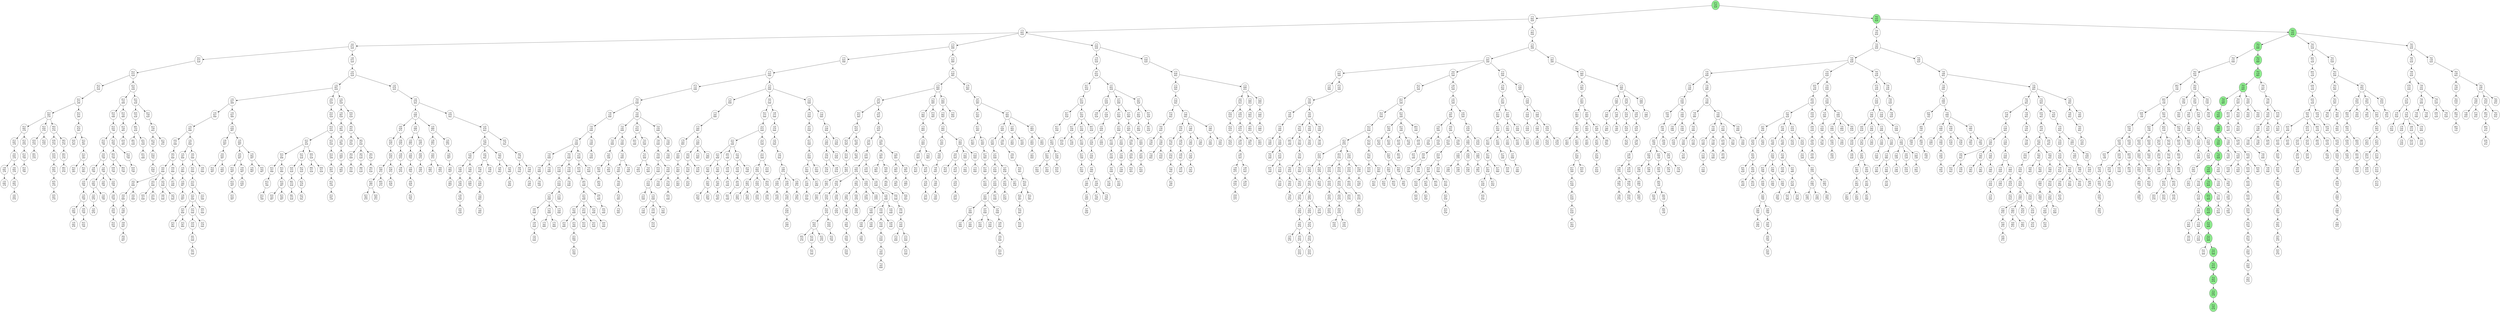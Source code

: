 digraph {
	"073
165
428
" -> "173
065
428
"
	"173
065
428
" -> "173
605
428
"
	"173
065
428
" -> "173
465
028
"
	"173
605
428
" -> "103
675
428
"
	"103
675
428
" -> "013
675
428
"
	"073
165
428
" -> "703
165
428
"
	"103
675
428
" -> "130
675
428
"
	"173
605
428
" -> "173
625
408
"
	"703
165
428
" -> "730
165
428
"
	"173
625
408
" -> "173
625
048
"
	"173
625
048
" -> "173
025
648
"
	"173
465
028
" -> "173
465
208
"
	"703
165
428
" -> "763
105
428
"
	"013
675
428
" -> "613
075
428
"
	"173
605
428
" -> "173
650
428
"
	"763
105
428
" -> "763
125
408
"
	"173
625
408
" -> "173
625
480
"
	"173
465
208
" -> "173
405
268
"
	"130
675
428
" -> "135
670
428
"
	"173
405
268
" -> "173
045
268
"
	"173
025
648
" -> "073
125
648
"
	"173
405
268
" -> "103
475
268
"
	"103
475
268
" -> "013
475
268
"
	"730
165
428
" -> "735
160
428
"
	"103
475
268
" -> "130
475
268
"
	"763
105
428
" -> "763
015
428
"
	"613
075
428
" -> "613
475
028
"
	"173
025
648
" -> "173
205
648
"
	"173
045
268
" -> "173
245
068
"
	"173
205
648
" -> "173
245
608
"
	"173
205
648
" -> "103
275
648
"
	"103
275
648
" -> "013
275
648
"
	"763
015
428
" -> "063
715
428
"
	"763
125
408
" -> "763
125
048
"
	"173
650
428
" -> "170
653
428
"
	"103
275
648
" -> "130
275
648
"
	"763
015
428
" -> "763
415
028
"
	"013
275
648
" -> "213
075
648
"
	"073
125
648
" -> "703
125
648
"
	"063
715
428
" -> "603
715
428
"
	"613
075
428
" -> "613
705
428
"
	"703
125
648
" -> "730
125
648
"
	"603
715
428
" -> "630
715
428
"
	"135
670
428
" -> "135
607
428
"
	"613
705
428
" -> "613
725
408
"
	"173
465
208
" -> "173
465
280
"
	"013
475
268
" -> "413
075
268
"
	"173
045
268
" -> "073
145
268
"
	"135
607
428
" -> "135
627
408
"
	"763
105
428
" -> "763
150
428
"
	"703
125
648
" -> "723
105
648
"
	"413
075
268
" -> "413
275
068
"
	"173
650
428
" -> "173
658
420
"
	"170
653
428
" -> "107
653
428
"
	"723
105
648
" -> "723
145
608
"
	"413
275
068
" -> "413
275
608
"
	"107
653
428
" -> "017
653
428
"
	"413
275
608
" -> "413
205
678
"
	"735
160
428
" -> "735
106
428
"
	"763
125
408
" -> "763
125
480
"
	"173
625
480
" -> "173
620
485
"
	"613
725
408
" -> "613
725
048
"
	"613
475
028
" -> "613
475
208
"
	"135
607
428
" -> "105
637
428
"
	"135
670
428
" -> "135
678
420
"
	"613
475
208
" -> "613
405
278
"
	"105
637
428
" -> "015
637
428
"
	"413
205
678
" -> "413
025
678
"
	"613
405
278
" -> "613
045
278
"
	"173
405
268
" -> "173
450
268
"
	"613
045
278
" -> "013
645
278
"
	"735
106
428
" -> "735
126
408
"
	"735
160
428
" -> "735
168
420
"
	"135
627
408
" -> "135
627
048
"
	"130
475
268
" -> "135
470
268
"
	"135
627
048
" -> "135
027
648
"
	"763
125
048
" -> "763
025
148
"
	"613
045
278
" -> "613
245
078
"
	"173
205
648
" -> "173
250
648
"
	"173
245
608
" -> "173
245
680
"
	"723
105
648
" -> "723
015
648
"
	"763
415
028
" -> "763
415
208
"
	"763
025
148
" -> "063
725
148
"
	"735
106
428
" -> "735
016
428
"
	"735
106
428
" -> "705
136
428
"
	"763
150
428
" -> "760
153
428
"
	"213
075
648
" -> "213
705
648
"
	"723
015
648
" -> "023
715
648
"
	"213
705
648
" -> "213
745
608
"
	"413
025
678
" -> "013
425
678
"
	"173
620
485
" -> "173
602
485
"
	"130
275
648
" -> "135
270
648
"
	"173
602
485
" -> "103
672
485
"
	"613
725
048
" -> "613
025
748
"
	"173
658
420
" -> "173
658
402
"
	"103
672
485
" -> "013
672
485
"
	"613
025
748
" -> "013
625
748
"
	"073
145
268
" -> "703
145
268
"
	"735
016
428
" -> "035
716
428
"
	"735
126
408
" -> "735
126
048
"
	"173
450
268
" -> "170
453
268
"
	"135
678
420
" -> "135
678
402
"
	"173
620
485
" -> "170
623
485
"
	"103
672
485
" -> "130
672
485
"
	"135
678
402
" -> "135
608
472
"
	"130
672
485
" -> "132
670
485
"
	"132
670
485
" -> "132
675
480
"
	"132
675
480
" -> "132
675
408
"
	"132
675
408
" -> "132
605
478
"
	"735
168
420
" -> "735
168
402
"
	"135
607
428
" -> "135
067
428
"
	"413
075
268
" -> "413
705
268
"
	"703
145
268
" -> "730
145
268
"
	"735
016
428
" -> "735
416
028
"
	"213
075
648
" -> "213
675
048
"
	"173
250
648
" -> "170
253
648
"
	"173
658
402
" -> "173
658
042
"
	"173
658
042
" -> "173
058
642
"
	"613
705
428
" -> "613
750
428
"
	"063
725
148
" -> "603
725
148
"
	"705
136
428
" -> "075
136
428
"
	"035
716
428
" -> "305
716
428
"
	"107
653
428
" -> "157
603
428
"
	"305
716
428
" -> "315
706
428
"
	"157
603
428
" -> "157
630
428
"
	"132
605
478
" -> "102
635
478
"
	"135
608
472
" -> "105
638
472
"
	"132
675
408
" -> "132
675
048
"
	"102
635
478
" -> "012
635
478
"
	"105
638
472
" -> "015
638
472
"
	"132
675
048
" -> "132
075
648
"
	"135
678
402
" -> "135
678
042
"
	"135
678
042
" -> "135
078
642
"
	"730
125
648
" -> "735
120
648
"
	"157
630
428
" -> "150
637
428
"
	"603
725
148
" -> "630
725
148
"
	"315
706
428
" -> "315
760
428
"
	"735
168
402
" -> "735
168
042
"
	"135
067
428
" -> "135
467
028
"
	"315
760
428
" -> "310
765
428
"
	"613
725
408
" -> "613
725
480
"
	"173
465
280
" -> "173
460
285
"
	"630
715
428
" -> "635
710
428
"
	"315
706
428
" -> "315
726
408
"
	"157
603
428
" -> "157
623
408
"
	"735
168
402
" -> "735
108
462
"
	"135
470
268
" -> "135
407
268
"
	"135
027
648
" -> "035
127
648
"
	"135
407
268
" -> "135
047
268
"
	"135
627
408
" -> "135
627
480
"
	"763
150
428
" -> "763
158
420
"
	"413
275
608
" -> "413
275
680
"
	"723
145
608
" -> "723
145
068
"
	"723
145
608
" -> "723
145
680
"
	"413
205
678
" -> "403
215
678
"
	"315
706
428
" -> "315
076
428
"
	"413
205
678
" -> "413
250
678
"
	"315
076
428
" -> "015
376
428
"
	"603
725
148
" -> "623
705
148
"
	"075
136
428
" -> "175
036
428
"
	"623
705
148
" -> "623
745
108
"
	"175
036
428
" -> "175
306
428
"
	"723
105
648
" -> "723
150
648
"
	"175
306
428
" -> "105
376
428
"
	"017
653
428
" -> "617
053
428
"
	"763
125
480
" -> "763
120
485
"
	"705
136
428
" -> "750
136
428
"
	"173
602
485
" -> "173
062
485
"
	"135
027
648
" -> "135
207
648
"
	"175
306
428
" -> "175
360
428
"
	"175
306
428
" -> "175
326
408
"
	"135
207
648
" -> "135
247
608
"
	"175
360
428
" -> "170
365
428
"
	"135
047
268
" -> "135
247
068
"
	"403
215
678
" -> "430
215
678
"
	"735
108
462
" -> "705
138
462
"
	"157
623
408
" -> "157
623
048
"
	"735
108
462
" -> "735
018
462
"
	"157
623
048
" -> "157
023
648
"
	"413
025
678
" -> "413
625
078
"
	"315
726
408
" -> "315
726
048
"
	"613
405
278
" -> "613
450
278
"
	"613
405
278
" -> "603
415
278
"
	"613
475
208
" -> "613
475
280
"
	"013
645
278
" -> "103
645
278
"
	"613
750
428
" -> "610
753
428
"
	"735
120
648
" -> "735
102
648
"
	"015
637
428
" -> "615
037
428
"
	"735
102
648
" -> "735
142
608
"
	"615
037
428
" -> "615
307
428
"
	"170
623
485
" -> "107
623
485
"
	"170
453
268
" -> "107
453
268
"
	"173
450
268
" -> "173
458
260
"
	"107
623
485
" -> "017
623
485
"
	"107
453
268
" -> "017
453
268
"
	"173
658
402
" -> "173
608
452
"
	"173
608
452
" -> "103
678
452
"
	"103
678
452
" -> "013
678
452
"
	"173
602
485
" -> "173
682
405
"
	"760
153
428
" -> "706
153
428
"
	"735
126
408
" -> "735
126
480
"
	"763
025
148
" -> "763
205
148
"
	"763
205
148
" -> "763
245
108
"
	"103
645
278
" -> "130
645
278
"
	"735
018
462
" -> "035
718
462
"
	"135
407
268
" -> "105
437
268
"
	"035
127
648
" -> "305
127
648
"
	"135
470
268
" -> "135
478
260
"
	"603
415
278
" -> "630
415
278
"
	"173
460
285
" -> "170
463
285
"
	"132
670
485
" -> "132
607
485
"
	"132
605
478
" -> "132
065
478
"
	"105
437
268
" -> "015
437
268
"
	"135
627
480
" -> "135
620
487
"
	"135
608
472
" -> "135
068
472
"
	"103
678
452
" -> "130
678
452
"
	"135
608
472
" -> "135
680
472
"
	"135
620
487
" -> "130
625
487
"
	"615
307
428
" -> "615
327
408
"
	"135
680
472
" -> "130
685
472
"
	"135
680
472
" -> "135
682
470
"
	"413
705
268
" -> "413
765
208
"
	"135
067
428
" -> "035
167
428
"
	"763
205
148
" -> "703
265
148
"
	"170
253
648
" -> "107
253
648
"
	"617
053
428
" -> "617
453
028
"
	"723
015
648
" -> "723
615
048
"
	"173
245
680
" -> "173
240
685
"
	"175
036
428
" -> "175
436
028
"
	"315
076
428
" -> "315
476
028
"
	"623
705
148
" -> "623
075
148
"
	"403
215
678
" -> "043
215
678
"
	"173
250
648
" -> "173
258
640
"
	"613
245
078
" -> "613
245
708
"
	"107
253
648
" -> "017
253
648
"
	"623
075
148
" -> "023
675
148
"
	"613
025
748
" -> "613
205
748
"
	"763
415
208
" -> "763
415
280
"
	"735
126
048
" -> "735
026
148
"
	"763
415
208
" -> "763
405
218
"
	"703
265
148
" -> "730
265
148
"
	"763
405
218
" -> "763
045
218
"
	"763
158
420
" -> "763
158
402
"
	"763
120
485
" -> "763
102
485
"
	"615
037
428
" -> "615
437
028
"
	"173
058
642
" -> "073
158
642
"
	"735
102
648
" -> "705
132
648
"
	"735
102
648
" -> "735
012
648
"
	"213
745
608
" -> "213
745
068
"
	"213
705
648
" -> "203
715
648
"
	"213
705
648
" -> "213
750
648
"
	"175
326
408
" -> "175
326
048
"
	"173
062
485
" -> "173
462
085
"
	"135
207
648
" -> "105
237
648
"
	"723
150
648
" -> "720
153
648
"
	"623
745
108
" -> "623
745
018
"
	"413
250
678
" -> "410
253
678
"
	"735
018
462
" -> "735
418
062
"
	"013
672
485
" -> "613
072
485
"
	"315
726
048
" -> "315
026
748
"
	"105
237
648
" -> "015
237
648
"
	"720
153
648
" -> "702
153
648
"
	"735
418
062
" -> "735
418
602
"
	"315
026
748
" -> "015
326
748
"
	"013
625
748
" -> "103
625
748
"
	"623
075
148
" -> "623
175
048
"
	"013
425
678
" -> "103
425
678
"
	"213
745
608
" -> "213
745
680
"
	"213
675
048
" -> "213
675
408
"
	"107
623
485
" -> "127
603
485
"
	"173
682
405
" -> "173
682
045
"
	"213
675
408
" -> "213
605
478
"
	"127
603
485
" -> "127
630
485
"
	"173
682
045
" -> "173
082
645
"
	"135
270
648
" -> "135
278
640
"
	"127
630
485
" -> "127
635
480
"
	"615
307
428
" -> "615
370
428
"
	"127
635
480
" -> "127
635
408
"
	"615
370
428
" -> "610
375
428
"
	"703
145
268
" -> "743
105
268
"
	"763
120
485
" -> "760
123
485
"
	"735
416
028
" -> "735
416
208
"
	"157
603
428
" -> "157
063
428
"
	"305
716
428
" -> "350
716
428
"
	"763
102
485
" -> "703
162
485
"
	"735
026
148
" -> "035
726
148
"
	"763
405
218
" -> "703
465
218
"
	"763
045
218
" -> "063
745
218
"
	"413
765
208
" -> "413
765
028
"
	"613
450
278
" -> "610
453
278
"
	"705
138
462
" -> "075
138
462
"
	"035
718
462
" -> "305
718
462
"
	"135
620
487
" -> "135
602
487
"
	"135
078
642
" -> "135
708
642
"
	"105
638
472
" -> "150
638
472
"
	"132
075
648
" -> "132
705
648
"
	"305
718
462
" -> "315
708
462
"
	"132
705
648
" -> "132
745
608
"
	"127
630
485
" -> "120
637
485
"
	"135
708
642
" -> "135
748
602
"
	"120
637
485
" -> "102
637
485
"
	"132
075
648
" -> "032
175
648
"
	"102
637
485
" -> "012
637
485
"
	"135
078
642
" -> "035
178
642
"
	"103
625
748
" -> "130
625
748
"
	"103
425
678
" -> "130
425
678
"
	"203
715
648
" -> "230
715
648
"
	"735
012
648
" -> "035
712
648
"
	"132
605
478
" -> "132
650
478
"
	"135
068
472
" -> "135
468
072
"
	"615
327
408
" -> "615
327
048
"
	"132
065
478
" -> "132
465
078
"
	"305
127
648
" -> "325
107
648
"
	"325
107
648
" -> "325
147
608
"
	"735
126
480
" -> "735
120
486
"
	"035
167
428
" -> "305
167
428
"
	"730
145
268
" -> "735
140
268
"
	"735
108
462
" -> "735
180
462
"
	"735
120
486
" -> "730
125
486
"
	"735
180
462
" -> "730
185
462
"
	"735
180
462
" -> "735
182
460
"
	"635
710
428
" -> "635
701
428
"
	"703
162
485
" -> "730
162
485
"
	"703
465
218
" -> "730
465
218
"
	"730
162
485
" -> "732
160
485
"
	"413
705
268
" -> "413
750
268
"
	"732
160
485
" -> "732
165
480
"
	"413
705
268
" -> "403
715
268
"
	"732
165
480
" -> "732
165
408
"
	"706
153
428
" -> "076
153
428
"
	"763
045
218
" -> "763
245
018
"
	"135
467
028
" -> "135
467
208
"
	"135
047
268
" -> "035
147
268
"
	"403
715
268
" -> "430
715
268
"
	"635
701
428
" -> "635
721
408
"
	"763
102
485
" -> "763
012
485
"
	"763
158
402
" -> "763
158
042
"
	"703
265
148
" -> "073
265
148
"
	"213
745
068
" -> "213
045
768
"
	"127
635
408
" -> "127
635
048
"
	"103
625
748
" -> "123
605
748
"
	"127
635
048
" -> "127
035
648
"
	"123
605
748
" -> "123
645
708
"
	"127
035
648
" -> "127
305
648
"
	"123
645
708
" -> "123
645
078
"
	"127
305
648
" -> "127
345
608
"
	"123
645
078
" -> "123
045
678
"
	"623
745
018
" -> "623
045
718
"
	"613
072
485
" -> "613
472
085
"
	"623
045
718
" -> "023
645
718
"
	"173
058
642
" -> "173
508
642
"
	"017
253
648
" -> "217
053
648
"
	"173
508
642
" -> "103
578
642
"
	"173
508
642
" -> "173
548
602
"
	"103
578
642
" -> "013
578
642
"
	"173
240
685
" -> "170
243
685
"
	"043
215
678
" -> "243
015
678
"
	"103
425
678
" -> "123
405
678
"
	"603
415
278
" -> "063
415
278
"
	"413
765
028
" -> "413
065
728
"
	"105
376
428
" -> "150
376
428
"
	"763
012
485
" -> "063
712
485
"
	"170
365
428
" -> "107
365
428
"
	"173
460
285
" -> "173
406
285
"
	"107
365
428
" -> "017
365
428
"
	"173
406
285
" -> "173
046
285
"
	"173
406
285
" -> "103
476
285
"
	"743
105
268
" -> "743
015
268
"
	"103
476
285
" -> "013
476
285
"
	"613
750
428
" -> "613
758
420
"
	"735
168
042
" -> "735
068
142
"
	"157
063
428
" -> "157
463
028
"
	"035
726
148
" -> "305
726
148
"
	"157
630
428
" -> "157
638
420
"
	"132
705
648
" -> "102
735
648
"
	"075
138
462
" -> "175
038
462
"
	"103
578
642
" -> "130
578
642
"
	"102
735
648
" -> "012
735
648
"
	"175
038
462
" -> "175
308
462
"
	"012
635
478
" -> "612
035
478
"
	"032
175
648
" -> "302
175
648
"
	"175
308
462
" -> "105
378
462
"
	"612
035
478
" -> "612
305
478
"
	"325
107
648
" -> "325
017
648
"
	"105
378
462
" -> "015
378
462
"
	"035
178
642
" -> "305
178
642
"
	"325
017
648
" -> "025
317
648
"
	"315
708
462
" -> "315
078
462
"
	"325
107
648
" -> "325
170
648
"
	"135
602
487
" -> "105
632
487
"
	"325
170
648
" -> "320
175
648
"
	"105
632
487
" -> "015
632
487
"
	"135
708
642
" -> "105
738
642
"
	"102
635
478
" -> "120
635
478
"
	"105
738
642
" -> "015
738
642
"
	"015
638
472
" -> "615
038
472
"
	"702
153
648
" -> "072
153
648
"
	"615
038
472
" -> "615
308
472
"
	"213
750
648
" -> "210
753
648
"
	"015
237
648
" -> "215
037
648
"
	"705
132
648
" -> "075
132
648
"
	"215
037
648
" -> "215
307
648
"
	"035
712
648
" -> "305
712
648
"
	"215
307
648
" -> "215
347
608
"
	"305
712
648
" -> "315
702
648
"
	"315
702
648
" -> "315
742
608
"
	"735
068
142
" -> "035
768
142
"
	"732
165
408
" -> "732
105
468
"
	"732
165
408
" -> "732
165
048
"
	"315
760
428
" -> "315
768
420
"
	"310
765
428
" -> "301
765
428
"
	"157
023
648
" -> "057
123
648
"
	"735
120
648
" -> "735
128
640
"
	"630
725
148
" -> "635
720
148
"
	"063
745
218
" -> "603
745
218
"
	"017
453
268
" -> "417
053
268
"
	"103
476
285
" -> "130
476
285
"
	"743
015
268
" -> "043
715
268
"
	"705
138
462
" -> "750
138
462
"
	"173
062
485
" -> "073
162
485
"
	"157
623
408
" -> "157
623
480
"
	"173
682
405
" -> "173
682
450
"
	"635
701
428
" -> "635
071
428
"
	"635
071
428
" -> "035
671
428
"
	"735
120
486
" -> "735
102
486
"
	"635
701
428
" -> "605
731
428
"
	"613
725
480
" -> "613
720
485
"
	"703
465
218
" -> "073
465
218
"
	"315
726
408
" -> "315
726
480
"
	"076
153
428
" -> "176
053
428
"
	"635
710
428
" -> "635
718
420
"
	"107
453
268
" -> "157
403
268
"
	"173
608
452
" -> "173
680
452
"
	"170
463
285
" -> "107
463
285
"
	"173
608
452
" -> "173
068
452
"
	"157
403
268
" -> "157
043
268
"
	"157
403
268
" -> "157
430
268
"
	"107
463
285
" -> "017
463
285
"
	"706
153
428
" -> "756
103
428
"
	"750
136
428
" -> "756
130
428
"
	"035
147
268
" -> "305
147
268
"
	"413
750
268
" -> "410
753
268
"
	"635
721
408
" -> "635
721
048
"
	"135
068
472
" -> "035
168
472
"
	"305
127
648
" -> "350
127
648
"
	"105
437
268
" -> "150
437
268
"
	"132
607
485
" -> "132
067
485
"
	"132
065
478
" -> "032
165
478
"
	"132
607
485
" -> "132
687
405
"
	"015
437
268
" -> "415
037
268
"
	"603
745
218
" -> "630
745
218
"
	"415
037
268
" -> "415
307
268
"
	"743
015
268
" -> "743
215
068
"
	"173
046
285
" -> "173
246
085
"
	"763
012
485
" -> "763
412
085
"
	"723
145
068
" -> "723
045
168
"
	"743
215
068
" -> "743
215
608
"
	"756
103
428
" -> "756
123
408
"
	"305
726
148
" -> "325
706
148
"
	"073
158
642
" -> "703
158
642
"
	"157
023
648
" -> "157
203
648
"
	"735
068
142
" -> "735
608
142
"
	"617
053
428
" -> "617
503
428
"
	"413
065
728
" -> "413
605
728
"
	"723
615
048
" -> "723
615
408
"
	"623
705
148
" -> "623
750
148
"
	"413
065
728
" -> "013
465
728
"
	"723
150
648
" -> "723
158
640
"
	"413
275
680
" -> "413
270
685
"
	"735
418
602
" -> "735
418
620
"
	"073
265
148
" -> "273
065
148
"
	"623
745
108
" -> "623
745
180
"
	"735
418
620
" -> "735
410
628
"
	"173
258
640
" -> "173
258
604
"
	"157
043
268
" -> "157
243
068
"
	"325
706
148
" -> "325
746
108
"
	"735
410
628
" -> "730
415
628
"
	"157
203
648
" -> "157
230
648
"
	"157
243
068
" -> "157
243
608
"
	"735
608
142
" -> "735
648
102
"
	"617
503
428
" -> "617
530
428
"
	"723
045
168
" -> "023
745
168
"
	"417
053
268
" -> "417
253
068
"
	"723
145
680
" -> "723
140
685
"
	"413
250
678
" -> "413
258
670
"
	"417
253
068
" -> "417
253
608
"
	"763
102
485
" -> "763
182
405
"
	"763
158
402
" -> "763
108
452
"
	"075
132
648
" -> "175
032
648
"
	"215
307
648
" -> "215
370
648
"
	"615
038
472
" -> "615
438
072
"
	"072
153
648
" -> "172
053
648
"
	"612
035
478
" -> "612
435
078
"
	"175
038
462
" -> "175
438
062
"
	"315
078
462
" -> "315
478
062
"
	"315
702
648
" -> "315
072
648
"
	"175
032
648
" -> "175
302
648
"
	"215
370
648
" -> "210
375
648
"
	"175
438
062
" -> "175
438
602
"
	"315
478
062
" -> "315
478
602
"
	"315
072
648
" -> "015
372
648
"
	"175
302
648
" -> "105
372
648
"
	"175
302
648
" -> "175
342
608
"
	"315
478
602
" -> "315
408
672
"
	"315
408
672
" -> "315
048
672
"
	"315
048
672
" -> "015
348
672
"
	"705
132
648
" -> "750
132
648
"
	"017
623
485
" -> "617
023
485
"
	"613
758
420
" -> "613
758
402
"
	"617
453
028
" -> "617
453
208
"
	"130
685
472
" -> "103
685
472
"
	"103
645
278
" -> "143
605
278
"
	"105
237
648
" -> "150
237
648
"
	"175
436
028
" -> "175
436
208
"
	"013
678
452
" -> "613
078
452
"
	"615
307
428
" -> "605
317
428
"
	"035
768
142
" -> "305
768
142
"
	"635
720
148
" -> "635
702
148
"
	"430
215
678
" -> "435
210
678
"
	"157
638
420
" -> "157
638
402
"
	"175
326
408
" -> "175
326
480
"
	"135
247
608
" -> "135
247
680
"
	"732
105
468
" -> "702
135
468
"
	"035
671
428
" -> "305
671
428
"
	"613
475
280
" -> "613
470
285
"
	"127
635
408
" -> "127
605
438
"
	"613
450
278
" -> "613
458
270
"
	"213
605
478
" -> "213
065
478
"
	"613
072
485
" -> "613
702
485
"
	"127
603
485
" -> "127
063
485
"
	"315
476
028
" -> "315
476
208
"
	"135
278
640
" -> "135
278
604
"
	"063
712
485
" -> "603
712
485
"
	"135
748
602
" -> "135
748
620
"
	"315
476
208
" -> "315
406
278
"
	"135
278
604
" -> "135
208
674
"
	"635
702
148
" -> "635
742
108
"
	"135
748
620
" -> "135
740
628
"
	"315
406
278
" -> "315
046
278
"
	"735
142
608
" -> "735
142
068
"
	"135
740
628
" -> "130
745
628
"
	"315
046
278
" -> "015
346
278
"
	"413
625
078
" -> "413
625
708
"
	"130
625
487
" -> "103
625
487
"
	"273
065
148
" -> "273
165
048
"
	"103
685
472
" -> "013
685
472
"
	"103
625
487
" -> "013
625
487
"
	"750
132
648
" -> "752
130
648
"
	"173
082
645
" -> "073
182
645
"
	"617
530
428
" -> "610
537
428
"
	"735
142
608
" -> "735
142
680
"
	"702
153
648
" -> "752
103
648
"
	"175
360
428
" -> "175
368
420
"
	"752
103
648
" -> "752
143
608
"
	"610
753
428
" -> "601
753
428
"
	"325
706
148
" -> "325
760
148
"
	"703
158
642
" -> "730
158
642
"
	"415
037
268
" -> "415
237
068
"
	"325
760
148
" -> "320
765
148
"
	"173
458
260
" -> "173
458
206
"
	"415
237
068
" -> "415
237
608
"
	"320
765
148
" -> "302
765
148
"
	"623
175
048
" -> "623
175
408
"
	"176
053
428
" -> "176
453
028
"
	"623
175
408
" -> "623
105
478
"
	"635
071
428
" -> "635
471
028
"
	"735
102
486
" -> "705
132
486
"
	"735
102
486
" -> "735
012
486
"
	"732
105
468
" -> "732
015
468
"
	"127
603
485
" -> "127
683
405
"
	"617
503
428
" -> "617
523
408
"
	"173
068
452
" -> "173
468
052
"
	"743
105
268
" -> "743
165
208
"
	"157
063
428
" -> "057
163
428
"
	"763
108
452
" -> "703
168
452
"
	"756
103
428
" -> "756
013
428
"
	"763
245
108
" -> "763
245
180
"
	"763
205
148
" -> "763
250
148
"
	"173
680
452
" -> "170
683
452
"
	"615
437
028
" -> "615
437
208
"
	"135
682
470
" -> "135
682
407
"
	"615
327
408
" -> "615
327
480
"
	"130
678
452
" -> "138
670
452
"
	"315
708
462
" -> "315
780
462
"
	"135
708
642
" -> "135
780
642
"
	"135
602
487
" -> "135
062
487
"
	"305
718
462
" -> "350
718
462
"
	"138
670
452
" -> "138
672
450
"
	"315
780
462
" -> "310
785
462
"
	"315
780
462
" -> "315
782
460
"
	"135
780
642
" -> "130
785
642
"
	"135
780
642
" -> "135
782
640
"
	"735
012
486
" -> "035
712
486
"
	"732
015
468
" -> "032
715
468
"
	"315
708
462
" -> "315
768
402
"
	"613
720
485
" -> "610
723
485
"
	"315
406
278
" -> "315
460
278
"
	"135
208
674
" -> "135
028
674
"
	"603
712
485
" -> "630
712
485
"
	"315
460
278
" -> "310
465
278
"
	"032
165
478
" -> "302
165
478
"
	"630
712
485
" -> "632
710
485
"
	"130
645
278
" -> "135
640
278
"
	"632
710
485
" -> "632
715
480
"
	"135
478
260
" -> "135
478
206
"
	"415
307
268
" -> "415
370
268
"
	"632
715
480
" -> "632
715
408
"
	"135
478
206
" -> "135
408
276
"
	"415
370
268
" -> "410
375
268
"
	"635
721
048
" -> "635
021
748
"
	"135
408
276
" -> "135
048
276
"
	"132
687
405
" -> "132
687
045
"
	"635
021
748
" -> "035
621
748
"
	"132
067
485
" -> "132
467
085
"
	"132
687
045
" -> "132
087
645
"
	"635
718
420
" -> "635
718
402
"
	"035
168
472
" -> "305
168
472
"
	"630
415
278
" -> "635
410
278
"
	"315
726
480
" -> "315
720
486
"
	"315
720
486
" -> "310
725
486
"
	"350
716
428
" -> "356
710
428
"
	"413
765
208
" -> "413
765
280
"
	"305
167
428
" -> "350
167
428
"
	"756
123
408
" -> "756
123
048
"
	"703
168
452
" -> "730
168
452
"
	"756
013
428
" -> "056
713
428
"
	"760
123
485
" -> "706
123
485
"
	"735
026
148
" -> "735
206
148
"
	"735
206
148
" -> "735
246
108
"
	"023
675
148
" -> "203
675
148
"
	"170
243
685
" -> "107
243
685
"
	"613
205
748
" -> "603
215
748
"
	"107
243
685
" -> "017
243
685
"
	"173
082
645
" -> "173
802
645
"
	"173
458
206
" -> "173
458
026
"
	"173
802
645
" -> "103
872
645
"
	"173
802
645
" -> "173
842
605
"
	"103
872
645
" -> "013
872
645
"
	"315
046
278
" -> "315
246
078
"
	"315
026
748
" -> "315
206
748
"
	"213
045
768
" -> "013
245
768
"
	"315
206
748
" -> "315
246
708
"
	"613
205
748
" -> "613
250
748
"
	"613
245
708
" -> "613
245
780
"
	"173
240
685
" -> "173
204
685
"
	"173
204
685
" -> "103
274
685
"
	"273
065
148
" -> "273
605
148
"
	"103
274
685
" -> "013
274
685
"
	"273
605
148
" -> "273
645
108
"
	"013
578
642
" -> "513
078
642
"
	"735
608
142
" -> "705
638
142
"
	"325
706
148
" -> "325
076
148
"
	"173
548
602
" -> "173
548
620
"
	"325
076
148
" -> "025
376
148
"
	"173
548
620
" -> "173
540
628
"
	"730
265
148
" -> "735
260
148
"
	"743
165
208
" -> "743
165
028
"
	"763
405
218
" -> "763
450
218
"
	"763
415
280
" -> "763
410
285
"
	"763
108
452
" -> "763
018
452
"
	"763
182
405
" -> "763
182
045
"
	"213
750
648
" -> "213
758
640
"
	"213
745
680
" -> "213
740
685
"
	"735
012
648
" -> "735
612
048
"
	"243
015
678
" -> "243
105
678
"
	"173
508
642
" -> "173
580
642
"
	"175
326
048
" -> "175
026
348
"
	"610
375
428
" -> "601
375
428
"
	"127
305
648
" -> "107
325
648
"
	"127
035
648
" -> "027
135
648
"
	"123
605
748
" -> "123
065
748
"
	"173
462
085
" -> "173
462
805
"
	"325
076
148
" -> "325
176
048
"
	"243
105
678
" -> "203
145
678
"
	"173
580
642
" -> "173
582
640
"
	"107
325
648
" -> "017
325
648
"
	"203
675
148
" -> "230
675
148
"
	"203
145
678
" -> "023
145
678
"
	"103
872
645
" -> "130
872
645
"
	"173
204
685
" -> "173
024
685
"
	"103
274
685
" -> "130
274
685
"
	"315
206
748
" -> "315
260
748
"
	"130
872
645
" -> "132
870
645
"
	"603
215
748
" -> "630
215
748
"
	"315
260
748
" -> "310
265
748
"
	"132
870
645
" -> "132
875
640
"
	"723
140
685
" -> "720
143
685
"
	"135
048
276
" -> "135
248
076
"
	"720
143
685
" -> "702
143
685
"
	"135
478
206
" -> "135
478
026
"
	"615
370
428
" -> "615
378
420
"
	"732
015
468
" -> "732
415
068
"
	"617
523
408
" -> "617
523
048
"
	"732
415
068
" -> "732
415
608
"
	"127
683
405
" -> "127
683
045
"
	"735
012
486
" -> "735
412
086
"
	"127
683
045
" -> "127
083
645
"
	"623
105
478
" -> "623
015
478
"
	"213
605
478
" -> "213
650
478
"
	"623
015
478
" -> "023
615
478
"
	"103
625
487
" -> "123
605
487
"
	"213
675
408
" -> "213
675
480
"
	"135
208
674
" -> "105
238
674
"
	"127
063
485
" -> "127
463
085
"
	"105
238
674
" -> "015
238
674
"
	"213
065
478
" -> "213
465
078
"
	"410
253
678
" -> "401
253
678
"
	"135
247
680
" -> "135
240
687
"
	"157
638
402
" -> "157
638
042
"
	"135
240
687
" -> "130
245
687
"
	"157
638
042
" -> "157
038
642
"
	"635
702
148
" -> "635
072
148
"
	"157
038
642
" -> "157
308
642
"
	"635
072
148
" -> "035
672
148
"
	"157
308
642
" -> "157
348
602
"
	"635
702
148
" -> "605
732
148
"
	"613
078
452
" -> "613
478
052
"
	"015
326
748
" -> "105
326
748
"
	"617
023
485
" -> "617
423
085
"
	"613
758
402
" -> "613
758
042
"
	"413
270
685
" -> "410
273
685
"
	"735
418
602
" -> "735
408
612
"
	"735
648
102
" -> "735
648
012
"
	"735
408
612
" -> "735
048
612
"
	"325
746
108
" -> "325
746
018
"
	"623
750
148
" -> "620
753
148
"
	"213
605
478
" -> "203
615
478
"
	"620
753
148
" -> "602
753
148
"
	"752
103
648
" -> "752
013
648
"
	"730
185
462
" -> "703
185
462
"
	"173
046
285
" -> "073
146
285
"
	"305
726
148
" -> "350
726
148
"
	"730
125
486
" -> "703
125
486
"
	"763
018
452
" -> "063
718
452
"
	"157
623
480
" -> "157
620
483
"
	"063
415
278
" -> "463
015
278
"
	"732
160
485
" -> "732
106
485
"
	"305
167
428
" -> "365
107
428
"
	"756
013
428
" -> "756
413
028
"
	"173
406
285
" -> "173
486
205
"
	"735
416
208
" -> "735
416
280
"
	"743
105
268
" -> "743
150
268
"
	"013
476
285
" -> "413
076
285
"
	"605
731
428
" -> "065
731
428
"
	"735
416
208
" -> "735
406
218
"
	"735
406
218
" -> "735
046
218
"
	"305
712
648
" -> "350
712
648
"
	"615
308
472
" -> "615
380
472
"
	"230
715
648
" -> "235
710
648
"
	"305
178
642
" -> "350
178
642
"
	"105
378
462
" -> "150
378
462
"
	"105
738
642
" -> "150
738
642
"
	"175
308
462
" -> "175
380
462
"
	"615
327
480
" -> "615
320
487
"
	"615
380
472
" -> "615
382
470
"
	"175
308
462
" -> "175
368
402
"
	"615
327
048
" -> "615
027
348
"
	"350
712
648
" -> "352
710
648
"
	"615
380
472
" -> "610
385
472
"
	"615
320
487
" -> "610
325
487
"
	"175
380
462
" -> "170
385
462
"
	"175
380
462
" -> "175
382
460
"
	"615
027
348
" -> "015
627
348
"
	"735
048
612
" -> "035
748
612
"
	"203
615
478
" -> "230
615
478
"
	"752
013
648
" -> "052
713
648
"
	"635
072
148
" -> "635
172
048
"
	"203
145
678
" -> "230
145
678
"
	"132
705
648
" -> "132
750
648
"
	"325
147
608
" -> "325
147
680
"
	"325
147
608
" -> "325
147
068
"
	"135
748
602
" -> "135
748
062
"
	"132
650
478
" -> "130
652
478
"
	"132
745
608
" -> "132
745
068
"
	"315
720
486
" -> "315
702
486
"
	"635
718
402
" -> "635
718
042
"
	"135
408
276
" -> "105
438
276
"
	"632
715
408
" -> "632
715
048
"
	"105
438
276
" -> "015
438
276
"
	"150
638
472
" -> "158
630
472
"
	"130
625
748
" -> "135
620
748
"
	"158
630
472
" -> "158
632
470
"
	"135
062
487
" -> "135
462
087
"
	"135
682
407
" -> "135
682
047
"
	"138
672
450
" -> "138
672
405
"
	"135
682
047
" -> "135
082
647
"
	"138
672
405
" -> "138
602
475
"
	"175
326
480
" -> "175
320
486
"
	"705
132
486
" -> "075
132
486
"
	"175
320
486
" -> "170
325
486
"
	"032
715
468
" -> "302
715
468
"
	"132
650
478
" -> "132
658
470
"
	"302
715
468
" -> "312
705
468
"
	"315
768
402
" -> "315
768
042
"
	"613
470
285
" -> "610
473
285
"
	"635
742
108
" -> "635
742
018
"
	"035
712
486
" -> "305
712
486
"
	"132
745
608
" -> "132
745
680
"
	"610
453
278
" -> "601
453
278
"
	"702
135
468
" -> "072
135
468
"
	"012
637
485
" -> "612
037
485
"
	"130
425
678
" -> "135
420
678
"
	"612
037
485
" -> "612
307
485
"
	"105
632
487
" -> "150
632
487
"
	"035
621
748
" -> "305
621
748
"
	"150
632
487
" -> "152
630
487
"
	"315
702
648
" -> "315
720
648
"
	"135
468
072
" -> "135
468
702
"
	"315
720
648
" -> "310
725
648
"
	"132
465
078
" -> "132
465
708
"
	"150
376
428
" -> "156
370
428
"
	"735
128
640
" -> "735
128
604
"
	"735
140
268
" -> "735
148
260
"
	"735
406
218
" -> "735
460
218
"
	"735
046
218
" -> "035
746
218
"
	"157
620
483
" -> "150
627
483
"
	"365
107
428
" -> "365
127
408
"
	"017
463
285
" -> "417
063
285
"
	"735
140
268
" -> "735
104
268
"
	"605
731
428
" -> "650
731
428
"
	"706
123
485
" -> "726
103
485
"
	"735
102
486
" -> "735
182
406
"
	"726
103
485
" -> "726
130
485
"
	"703
168
452
" -> "073
168
452
"
	"726
130
485
" -> "726
135
480
"
	"157
463
028
" -> "157
463
208
"
	"726
135
480
" -> "726
135
408
"
	"073
465
218
" -> "473
065
218
"
	"157
043
268
" -> "057
143
268
"
	"413
750
268
" -> "413
758
260
"
	"301
765
428
" -> "031
765
428
"
	"763
158
042
" -> "763
058
142
"
	"735
206
148
" -> "705
236
148
"
	"763
250
148
" -> "760
253
148
"
	"130
476
285
" -> "136
470
285
"
	"430
715
268
" -> "435
710
268
"
	"415
307
268
" -> "415
367
208
"
	"136
470
285
" -> "136
475
280
"
	"132
687
405
" -> "132
687
450
"
	"135
467
208
" -> "135
467
280
"
	"136
475
280
" -> "136
475
208
"
	"706
123
485
" -> "076
123
485
"
	"136
475
208
" -> "136
405
278
"
	"635
721
408
" -> "635
721
480
"
	"136
405
278
" -> "136
045
278
"
	"132
067
485
" -> "032
167
485
"
	"305
147
268
" -> "350
147
268
"
	"763
058
142
" -> "063
758
142
"
	"763
018
452
" -> "763
418
052
"
	"735
046
218
" -> "735
246
018
"
	"107
365
428
" -> "167
305
428
"
	"413
076
285
" -> "413
276
085
"
	"173
486
205
" -> "173
486
025
"
	"463
015
278
" -> "463
215
078
"
	"735
648
102
" -> "735
648
120
"
	"735
648
120
" -> "735
640
128
"
	"735
640
128
" -> "730
645
128
"
	"012
735
648
" -> "712
035
648
"
	"173
540
628
" -> "170
543
628
"
	"123
605
748
" -> "123
650
748
"
	"123
405
678
" -> "123
450
678
"
	"712
035
648
" -> "712
305
648
"
	"613
472
085
" -> "613
472
805
"
	"123
405
678
" -> "123
475
608
"
	"712
305
648
" -> "712
345
608
"
	"613
472
805
" -> "613
402
875
"
	"173
548
602
" -> "173
548
062
"
	"217
053
648
" -> "217
503
648
"
	"613
402
875
" -> "613
042
875
"
	"735
408
612
" -> "705
438
612
"
	"217
503
648
" -> "217
530
648
"
	"217
503
648
" -> "217
543
608
"
	"613
042
875
" -> "013
642
875
"
	"217
053
648
" -> "217
653
048
"
	"623
045
718
" -> "623
405
718
"
	"105
326
748
" -> "125
306
748
"
	"127
345
608
" -> "127
345
068
"
	"123
645
708
" -> "123
645
780
"
	"157
308
642
" -> "107
358
642
"
	"401
253
678
" -> "041
253
678
"
	"623
015
478
" -> "623
415
078
"
	"127
305
648
" -> "127
350
648
"
	"243
015
678
" -> "243
615
078
"
	"705
638
142
" -> "075
638
142
"
	"013
274
685
" -> "213
074
685
"
	"273
645
108
" -> "273
645
018
"
	"173
462
805
" -> "173
402
865
"
	"613
250
748
" -> "610
253
748
"
	"017
243
685
" -> "217
043
685
"
	"213
045
768
" -> "213
405
768
"
	"035
672
148
" -> "305
672
148
"
	"127
345
608
" -> "127
345
680
"
	"325
746
018
" -> "325
046
718
"
	"015
738
642
" -> "715
038
642
"
	"315
478
602
" -> "315
478
620
"
	"175
438
602
" -> "175
438
620
"
	"023
645
718
" -> "203
645
718
"
	"613
758
042
" -> "613
058
742
"
	"623
405
718
" -> "623
415
708
"
	"125
306
748
" -> "125
346
708
"
	"107
358
642
" -> "017
358
642
"
	"173
402
865
" -> "103
472
865
"
	"325
046
718
" -> "025
346
718
"
	"613
058
742
" -> "013
658
742
"
	"715
038
642
" -> "715
308
642
"
	"125
346
708
" -> "125
346
078
"
	"315
478
620
" -> "315
470
628
"
	"103
472
865
" -> "013
472
865
"
	"175
438
620
" -> "175
430
628
"
	"273
645
018
" -> "273
045
618
"
	"715
308
642
" -> "715
348
602
"
	"173
402
865
" -> "173
042
865
"
	"315
470
628
" -> "310
475
628
"
	"175
430
628
" -> "170
435
628
"
	"167
305
428
" -> "167
325
408
"
	"726
130
485
" -> "720
136
485
"
	"473
065
218
" -> "473
265
018
"
	"417
063
285
" -> "417
263
085
"
	"735
406
218
" -> "705
436
218
"
	"703
158
642
" -> "753
108
642
"
	"017
365
428
" -> "317
065
428
"
	"365
107
428
" -> "365
170
428
"
	"365
107
428
" -> "365
017
428
"
	"732
106
485
" -> "702
136
485
"
	"732
106
485
" -> "732
016
485
"
	"157
620
483
" -> "157
602
483
"
	"763
410
285
" -> "760
413
285
"
	"763
450
218
" -> "760
453
218
"
	"703
125
486
" -> "723
105
486
"
	"417
253
608
" -> "417
203
658
"
	"057
123
648
" -> "507
123
648
"
	"732
165
048
" -> "732
065
148
"
	"601
753
428
" -> "061
753
428
"
	"723
158
640
" -> "723
158
604
"
	"213
065
478
" -> "013
265
478
"
	"605
317
428
" -> "065
317
428
"
	"735
410
628
" -> "735
401
628
"
	"413
270
685
" -> "413
207
685
"
	"735
608
142
" -> "735
680
142
"
	"173
258
604
" -> "173
208
654
"
	"107
463
285
" -> "167
403
285
"
	"073
182
645
" -> "703
182
645
"
	"417
203
658
" -> "417
230
658
"
	"735
401
628
" -> "735
041
628
"
	"173
208
654
" -> "103
278
654
"
	"167
403
285
" -> "167
043
285
"
	"167
403
285
" -> "167
430
285
"
	"735
680
142
" -> "730
685
142
"
	"735
680
142
" -> "735
682
140
"
	"103
278
654
" -> "013
278
654
"
	"301
765
428
" -> "361
705
428
"
	"167
430
285
" -> "167
435
280
"
	"753
108
642
" -> "753
148
602
"
	"365
170
428
" -> "360
175
428
"
	"167
435
280
" -> "167
435
208
"
	"763
182
405
" -> "763
182
450
"
	"763
108
452
" -> "763
180
452
"
	"215
347
608
" -> "215
347
068
"
	"217
530
648
" -> "210
537
648
"
	"215
307
648
" -> "205
317
648
"
	"615
308
472
" -> "605
318
472
"
	"215
037
648
" -> "215
637
048
"
	"325
170
648
" -> "325
178
640
"
	"215
347
608
" -> "215
347
680
"
	"612
305
478
" -> "602
315
478
"
	"305
178
642
" -> "375
108
642
"
	"072
135
468
" -> "172
035
468
"
	"305
621
748
" -> "325
601
748
"
	"612
037
485
" -> "612
437
085
"
	"612
307
485
" -> "612
370
485
"
	"135
420
678
" -> "135
402
678
"
	"138
602
475
" -> "108
632
475
"
	"312
705
468
" -> "312
075
468
"
	"175
320
486
" -> "175
302
486
"
	"102
735
648
" -> "120
735
648
"
	"138
672
405
" -> "138
672
045
"
	"635
718
042
" -> "635
018
742
"
	"632
715
048
" -> "632
015
748
"
	"135
620
748
" -> "135
602
748
"
	"035
748
612
" -> "305
748
612
"
	"315
702
486
" -> "315
072
486
"
	"132
465
708
" -> "132
405
768
"
	"138
672
045
" -> "138
072
645
"
	"615
320
487
" -> "615
302
487
"
	"175
368
402
" -> "175
368
042
"
	"135
748
062
" -> "135
048
762
"
	"173
580
642
" -> "170
583
642
"
	"213
740
685
" -> "210
743
685
"
	"015
238
674
" -> "215
038
674
"
	"213
650
478
" -> "210
653
478
"
	"107
325
648
" -> "170
325
648
"
	"315
742
608
" -> "315
742
680
"
	"325
147
680
" -> "325
140
687
"
	"612
305
478
" -> "612
375
408
"
	"130
578
642
" -> "138
570
642
"
	"612
305
478
" -> "612
350
478
"
	"015
632
487
" -> "615
032
487
"
	"615
378
420
" -> "615
378
402
"
	"132
745
068
" -> "132
045
768
"
	"105
372
648
" -> "150
372
648
"
	"135
468
702
" -> "135
408
762
"
	"702
143
685
" -> "072
143
685
"
	"075
132
486
" -> "175
032
486
"
	"315
768
042
" -> "315
068
742
"
	"302
175
648
" -> "372
105
648
"
	"120
635
478
" -> "125
630
478
"
	"635
742
018
" -> "635
042
718
"
	"315
408
672
" -> "315
480
672
"
	"175
302
648
" -> "175
320
648
"
	"175
438
602
" -> "175
408
632
"
	"215
038
674
" -> "215
308
674
"
	"315
068
742
" -> "015
368
742
"
	"372
105
648
" -> "372
145
608
"
	"635
042
718
" -> "035
642
718
"
	"315
480
672
" -> "310
485
672
"
	"315
480
672
" -> "315
482
670
"
	"175
408
632
" -> "175
048
632
"
	"175
408
632
" -> "105
478
632
"
	"325
140
687
" -> "320
145
687
"
	"138
570
642
" -> "138
572
640
"
	"150
372
648
" -> "152
370
648
"
	"325
601
748
" -> "325
641
708
"
	"105
478
632
" -> "015
478
632
"
	"320
145
687
" -> "302
145
687
"
	"635
018
742
" -> "035
618
742
"
	"315
072
486
" -> "015
372
486
"
	"325
641
708
" -> "325
641
078
"
	"632
015
748
" -> "032
615
748
"
	"135
602
748
" -> "135
642
708
"
	"612
370
485
" -> "612
375
480
"
	"325
641
078
" -> "325
041
678
"
	"312
075
468
" -> "012
375
468
"
	"175
302
486
" -> "105
372
486
"
	"135
642
708
" -> "135
642
078
"
	"135
402
678
" -> "135
042
678
"
	"325
041
678
" -> "025
341
678
"
	"108
632
475
" -> "018
632
475
"
	"210
753
648
" -> "201
753
648
"
	"375
108
642
" -> "375
148
602
"
	"172
035
468
" -> "172
305
468
"
	"103
472
865
" -> "130
472
865
"
	"201
753
648
" -> "021
753
648
"
	"203
645
718
" -> "230
645
718
"
	"172
305
468
" -> "102
375
468
"
	"130
472
865
" -> "132
470
865
"
	"325
017
648
" -> "325
617
048
"
	"315
742
608
" -> "315
742
068
"
	"127
350
648
" -> "120
357
648
"
	"132
470
865
" -> "132
475
860
"
	"125
306
748
" -> "125
360
748
"
	"120
357
648
" -> "102
357
648
"
	"125
360
748
" -> "120
365
748
"
	"102
357
648
" -> "012
357
648
"
	"120
365
748
" -> "102
365
748
"
	"102
365
748
" -> "012
365
748
"
	"150
627
483
" -> "105
627
483
"
	"635
720
148
" -> "635
728
140
"
	"415
367
208
" -> "415
367
028
"
	"605
317
428
" -> "650
317
428
"
	"305
768
142
" -> "350
768
142
"
	"435
210
678
" -> "435
201
678
"
	"305
671
428
" -> "350
671
428
"
	"415
237
608
" -> "415
207
638
"
	"735
182
406
" -> "735
182
046
"
	"703
182
645
" -> "730
182
645
"
	"105
627
483
" -> "015
627
483
"
	"417
230
658
" -> "410
237
658
"
	"735
041
628
" -> "035
741
628
"
	"730
182
645
" -> "732
180
645
"
	"413
207
685
" -> "413
027
685
"
	"732
016
485
" -> "032
716
485
"
	"350
127
648
" -> "357
120
648
"
	"732
180
645
" -> "732
185
640
"
	"732
105
468
" -> "732
150
468
"
	"726
135
408
" -> "726
135
048
"
	"157
430
268
" -> "157
438
260
"
	"157
638
402
" -> "157
608
432
"
	"136
475
208
" -> "136
475
028
"
	"650
731
428
" -> "651
730
428
"
	"726
103
485
" -> "726
013
485
"
	"735
104
268
" -> "705
134
268
"
	"735
104
268
" -> "735
014
268
"
	"417
063
285
" -> "417
603
285
"
	"613
758
402
" -> "613
708
452
"
	"743
150
268
" -> "740
153
268
"
	"703
185
462
" -> "073
185
462
"
	"703
125
486
" -> "073
125
486
"
	"417
053
268
" -> "417
503
268
"
	"063
718
452
" -> "603
718
452
"
	"136
045
278
" -> "136
245
078
"
	"365
127
408
" -> "365
127
048
"
	"170
683
452
" -> "107
683
452
"
	"035
746
218
" -> "305
746
218
"
	"750
138
462
" -> "758
130
462
"
	"617
453
208
" -> "617
403
258
"
	"705
132
486
" -> "750
132
486
"
	"750
132
486
" -> "752
130
486
"
	"127
683
405
" -> "127
683
450
"
	"603
745
218
" -> "643
705
218
"
	"302
765
148
" -> "032
765
148
"
	"135
208
674
" -> "135
280
674
"
	"135
280
674
" -> "130
285
674
"
	"127
605
438
" -> "107
625
438
"
	"107
625
438
" -> "017
625
438
"
	"127
605
438
" -> "127
065
438
"
	"613
470
285
" -> "613
407
285
"
	"273
165
048
" -> "273
165
408
"
	"127
063
485
" -> "027
163
485
"
	"643
705
218
" -> "643
715
208
"
	"613
702
485
" -> "613
782
405
"
	"175
436
208
" -> "175
406
238
"
	"758
130
462
" -> "758
132
460
"
	"613
407
285
" -> "613
047
285
"
	"617
403
258
" -> "617
043
258
"
	"617
403
258
" -> "617
430
258
"
	"175
406
238
" -> "175
046
238
"
	"175
406
238
" -> "105
476
238
"
	"613
047
285
" -> "013
647
285
"
	"617
043
258
" -> "017
643
258
"
	"107
683
452
" -> "017
683
452
"
	"105
476
238
" -> "015
476
238
"
	"143
605
278
" -> "143
065
278
"
	"473
065
218
" -> "473
605
218
"
	"417
603
285
" -> "417
630
285
"
	"417
503
268
" -> "417
530
268
"
	"473
605
218
" -> "403
675
218
"
	"473
605
218
" -> "473
615
208
"
	"417
630
285
" -> "417
635
280
"
	"361
705
428
" -> "361
725
408
"
	"103
278
654
" -> "130
278
654
"
	"417
635
280
" -> "417
635
208
"
	"167
430
285
" -> "160
437
285
"
	"176
053
428
" -> "176
503
428
"
	"735
401
628
" -> "735
421
608
"
	"173
208
654
" -> "173
028
654
"
	"176
503
428
" -> "176
530
428
"
	"176
503
428
" -> "106
573
428
"
	"417
203
658
" -> "417
023
658
"
	"106
573
428
" -> "016
573
428
"
	"623
105
478
" -> "603
125
478
"
	"601
753
428
" -> "651
703
428
"
	"173
458
206
" -> "173
408
256
"
	"735
416
280
" -> "735
410
286
"
	"173
408
256
" -> "173
048
256
"
	"173
408
256
" -> "103
478
256
"
	"735
410
286
" -> "730
415
286
"
	"103
478
256
" -> "013
478
256
"
	"756
130
428
" -> "756
138
420
"
	"136
405
278
" -> "106
435
278
"
	"305
147
268
" -> "345
107
268
"
	"032
167
485
" -> "302
167
485
"
	"132
687
450
" -> "132
680
457
"
	"630
745
218
" -> "635
740
218
"
	"135
062
487
" -> "035
162
487
"
	"135
028
674
" -> "035
128
674
"
	"632
710
485
" -> "632
701
485
"
	"135
408
276
" -> "135
480
276
"
	"135
048
276
" -> "035
148
276
"
	"106
435
278
" -> "016
435
278
"
	"603
125
478
" -> "630
125
478
"
	"651
703
428
" -> "651
723
408
"
	"135
480
276
" -> "130
485
276
"
	"305
168
472
" -> "350
168
472
"
	"635
410
278
" -> "635
401
278
"
	"135
782
640
" -> "135
782
604
"
	"417
630
285
" -> "410
637
285
"
	"417
530
268
" -> "410
537
268
"
	"403
675
218
" -> "430
675
218
"
	"635
401
278
" -> "635
041
278
"
	"415
207
638
" -> "415
027
638
"
	"735
014
268
" -> "035
714
268
"
	"635
041
278
" -> "035
641
278
"
	"435
201
678
" -> "435
021
678
"
	"635
471
028
" -> "635
471
208
"
	"132
087
645
" -> "032
187
645
"
	"415
307
268
" -> "405
317
268
"
	"135
467
280
" -> "135
460
287
"
	"076
123
485
" -> "176
023
485
"
	"410
753
268
" -> "401
753
268
"
	"135
460
287
" -> "130
465
287
"
	"176
453
028
" -> "176
453
208
"
	"615
437
208
" -> "615
407
238
"
	"138
670
452
" -> "138
607
452
"
	"103
478
256
" -> "130
478
256
"
	"176
503
428
" -> "176
523
408
"
	"615
407
238
" -> "615
047
238
"
	"615
047
238
" -> "015
647
238
"
	"175
406
238
" -> "175
460
238
"
	"617
430
258
" -> "610
437
258
"
	"603
718
452
" -> "630
718
452
"
	"175
460
238
" -> "170
465
238
"
	"726
013
485
" -> "026
713
485
"
	"705
236
148
" -> "075
236
148
"
	"743
215
608
" -> "743
205
618
"
	"603
215
748
" -> "063
215
748
"
	"167
435
208
" -> "167
435
028
"
	"743
205
618
" -> "703
245
618
"
	"723
045
168
" -> "723
405
168
"
	"730
415
628
" -> "703
415
628
"
	"743
215
608
" -> "743
215
680
"
	"173
246
085
" -> "173
246
805
"
	"703
415
628
" -> "713
405
628
"
	"167
043
285
" -> "167
243
085
"
	"763
412
085
" -> "763
412
805
"
	"713
405
628
" -> "713
045
628
"
	"756
123
408
" -> "756
123
480
"
	"356
710
428
" -> "356
701
428
"
	"413
258
670
" -> "413
258
607
"
	"413
605
728
" -> "413
650
728
"
	"167
325
408
" -> "167
325
048
"
	"063
758
142
" -> "603
758
142
"
	"317
065
428
" -> "317
465
028
"
	"602
753
148
" -> "062
753
148
"
	"605
732
148
" -> "065
732
148
"
	"157
243
608
" -> "157
243
680
"
	"103
685
472
" -> "183
605
472
"
	"617
530
428
" -> "617
538
420
"
	"601
375
428
" -> "061
375
428
"
	"623
750
148
" -> "623
758
140
"
	"513
078
642
" -> "513
708
642
"
	"305
768
142
" -> "365
708
142
"
	"173
458
026
" -> "173
058
426
"
	"173
802
645
" -> "173
820
645
"
	"473
615
208
" -> "473
615
028
"
	"713
405
628
" -> "713
425
608
"
	"705
638
142
" -> "750
638
142
"
	"713
045
628
" -> "013
745
628
"
	"173
820
645
" -> "173
825
640
"
	"473
615
028
" -> "473
015
628
"
	"513
708
642
" -> "513
748
602
"
	"365
708
142
" -> "365
748
102
"
	"743
205
618
" -> "743
025
618
"
	"703
245
618
" -> "730
245
618
"
	"173
842
605
" -> "173
842
650
"
	"173
048
256
" -> "173
248
056
"
	"617
523
048
" -> "617
023
548
"
	"106
573
428
" -> "160
573
428
"
	"417
635
208
" -> "417
635
028
"
	"617
043
258
" -> "617
243
058
"
	"617
023
548
" -> "017
623
548
"
	"175
046
238
" -> "175
246
038
"
	"417
635
028
" -> "417
035
628
"
	"143
065
278
" -> "143
265
078
"
	"507
123
648
" -> "527
103
648
"
	"613
047
285
" -> "613
247
085
"
	"417
035
628
" -> "417
305
628
"
	"643
715
208
" -> "643
715
028
"
	"527
103
648
" -> "527
130
648
"
	"527
103
648
" -> "527
143
608
"
	"735
142
068
" -> "735
042
168
"
	"735
014
268
" -> "735
214
068
"
	"157
348
602
" -> "157
348
620
"
	"617
023
485
" -> "617
203
485
"
	"735
214
068
" -> "735
214
608
"
	"157
348
620
" -> "157
340
628
"
	"617
203
485
" -> "617
230
485
"
	"130
745
628
" -> "103
745
628
"
	"723
615
408
" -> "723
605
418
"
	"617
230
485
" -> "617
235
480
"
	"176
530
428
" -> "170
536
428
"
	"723
140
685
" -> "723
104
685
"
	"617
235
480
" -> "617
235
408
"
	"417
253
608
" -> "417
253
680
"
	"173
258
604
" -> "173
258
064
"
	"723
615
408
" -> "723
615
480
"
	"413
605
728
" -> "403
615
728
"
	"617
503
428
" -> "607
513
428
"
	"623
745
180
" -> "623
740
185
"
	"361
705
428
" -> "361
075
428
"
	"157
230
648
" -> "157
238
640
"
	"325
746
108
" -> "325
746
180
"
	"173
204
685
" -> "173
284
605
"
	"023
745
168
" -> "203
745
168
"
	"735
401
628
" -> "705
431
628
"
	"173
468
052
" -> "173
468
502
"
	"732
065
148
" -> "732
605
148
"
	"723
105
486
" -> "723
015
486
"
	"732
605
148
" -> "732
645
108
"
	"732
016
485
" -> "732
416
085
"
	"157
602
483
" -> "107
652
483
"
	"365
017
428
" -> "365
417
028
"
	"107
652
483
" -> "017
652
483
"
	"753
108
642
" -> "753
018
642
"
	"317
065
428
" -> "317
605
428
"
	"302
765
148
" -> "362
705
148
"
	"013
465
728
" -> "103
465
728
"
	"362
705
148
" -> "362
745
108
"
	"356
701
428
" -> "356
721
408
"
	"073
146
285
" -> "703
146
285
"
	"763
410
285
" -> "763
401
285
"
	"057
163
428
" -> "507
163
428
"
	"763
401
285
" -> "763
041
285
"
	"705
438
612
" -> "075
438
612
"
	"172
053
648
" -> "172
653
048
"
	"123
450
678
" -> "120
453
678
"
	"123
650
748
" -> "120
653
748
"
	"615
438
072
" -> "615
438
702
"
	"175
342
608
" -> "175
342
680
"
	"215
370
648
" -> "215
378
640
"
	"172
035
468
" -> "172
435
068
"
	"315
408
672
" -> "305
418
672
"
	"135
402
678
" -> "105
432
678
"
	"135
602
748
" -> "105
632
748
"
	"175
032
648
" -> "175
632
048
"
	"107
358
642
" -> "170
358
642
"
	"041
253
678
" -> "241
053
678
"
	"120
453
678
" -> "102
453
678
"
	"120
653
748
" -> "102
653
748
"
	"172
435
068
" -> "172
435
608
"
	"105
432
678
" -> "015
432
678
"
	"105
632
748
" -> "015
632
748
"
	"102
453
678
" -> "012
453
678
"
	"102
653
748
" -> "012
653
748
"
	"072
143
685
" -> "172
043
685
"
	"015
348
672
" -> "105
348
672
"
	"615
378
402
" -> "615
378
042
"
	"615
032
487
" -> "615
432
087
"
	"175
032
486
" -> "175
432
086
"
	"175
342
608
" -> "175
342
068
"
	"210
375
648
" -> "201
375
648
"
	"315
742
068
" -> "315
042
768
"
	"201
375
648
" -> "021
375
648
"
	"315
042
768
" -> "015
342
768
"
	"315
072
648
" -> "315
672
048
"
	"035
618
742
" -> "305
618
742
"
	"172
053
648
" -> "172
503
648
"
	"305
618
742
" -> "315
608
742
"
	"172
503
648
" -> "172
530
648
"
	"172
503
648
" -> "102
573
648
"
	"172
503
648
" -> "172
543
608
"
	"315
608
742
" -> "315
648
702
"
	"102
573
648
" -> "012
573
648
"
	"315
648
702
" -> "315
648
072
"
	"035
642
718
" -> "305
642
718
"
	"612
435
078
" -> "612
435
708
"
	"135
408
762
" -> "105
438
762
"
	"372
105
648
" -> "372
015
648
"
	"105
438
762
" -> "015
438
762
"
	"372
015
648
" -> "072
315
648
"
	"612
375
408
" -> "612
375
048
"
	"132
405
768
" -> "102
435
768
"
	"315
072
486
" -> "315
472
086
"
	"102
435
768
" -> "012
435
768
"
	"312
075
468
" -> "312
475
068
"
	"032
615
748
" -> "302
615
748
"
	"312
475
068
" -> "312
475
608
"
	"302
615
748
" -> "312
605
748
"
	"312
475
608
" -> "312
405
678
"
	"312
605
748
" -> "312
645
708
"
	"312
405
678
" -> "312
045
678
"
	"312
645
708
" -> "312
645
078
"
	"312
045
678
" -> "012
345
678
"
	"012
345
678
" [fillcolor=lightgreen style=filled]
	"312
045
678
" [fillcolor=lightgreen style=filled]
	"312
405
678
" [fillcolor=lightgreen style=filled]
	"312
475
608
" [fillcolor=lightgreen style=filled]
	"312
475
068
" [fillcolor=lightgreen style=filled]
	"312
075
468
" [fillcolor=lightgreen style=filled]
	"312
705
468
" [fillcolor=lightgreen style=filled]
	"302
715
468
" [fillcolor=lightgreen style=filled]
	"032
715
468
" [fillcolor=lightgreen style=filled]
	"732
015
468
" [fillcolor=lightgreen style=filled]
	"732
105
468
" [fillcolor=lightgreen style=filled]
	"732
165
408
" [fillcolor=lightgreen style=filled]
	"732
165
480
" [fillcolor=lightgreen style=filled]
	"732
160
485
" [fillcolor=lightgreen style=filled]
	"730
162
485
" [fillcolor=lightgreen style=filled]
	"703
162
485
" [fillcolor=lightgreen style=filled]
	"763
102
485
" [fillcolor=lightgreen style=filled]
	"763
120
485
" [fillcolor=lightgreen style=filled]
	"763
125
480
" [fillcolor=lightgreen style=filled]
	"763
125
408
" [fillcolor=lightgreen style=filled]
	"763
105
428
" [fillcolor=lightgreen style=filled]
	"703
165
428
" [fillcolor=lightgreen style=filled]
	"073
165
428
" [fillcolor=lightgreen style=filled]
}

